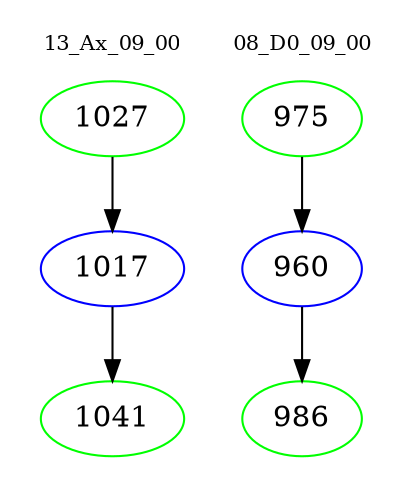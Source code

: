 digraph{
subgraph cluster_0 {
color = white
label = "13_Ax_09_00";
fontsize=10;
T0_1027 [label="1027", color="green"]
T0_1027 -> T0_1017 [color="black"]
T0_1017 [label="1017", color="blue"]
T0_1017 -> T0_1041 [color="black"]
T0_1041 [label="1041", color="green"]
}
subgraph cluster_1 {
color = white
label = "08_D0_09_00";
fontsize=10;
T1_975 [label="975", color="green"]
T1_975 -> T1_960 [color="black"]
T1_960 [label="960", color="blue"]
T1_960 -> T1_986 [color="black"]
T1_986 [label="986", color="green"]
}
}
